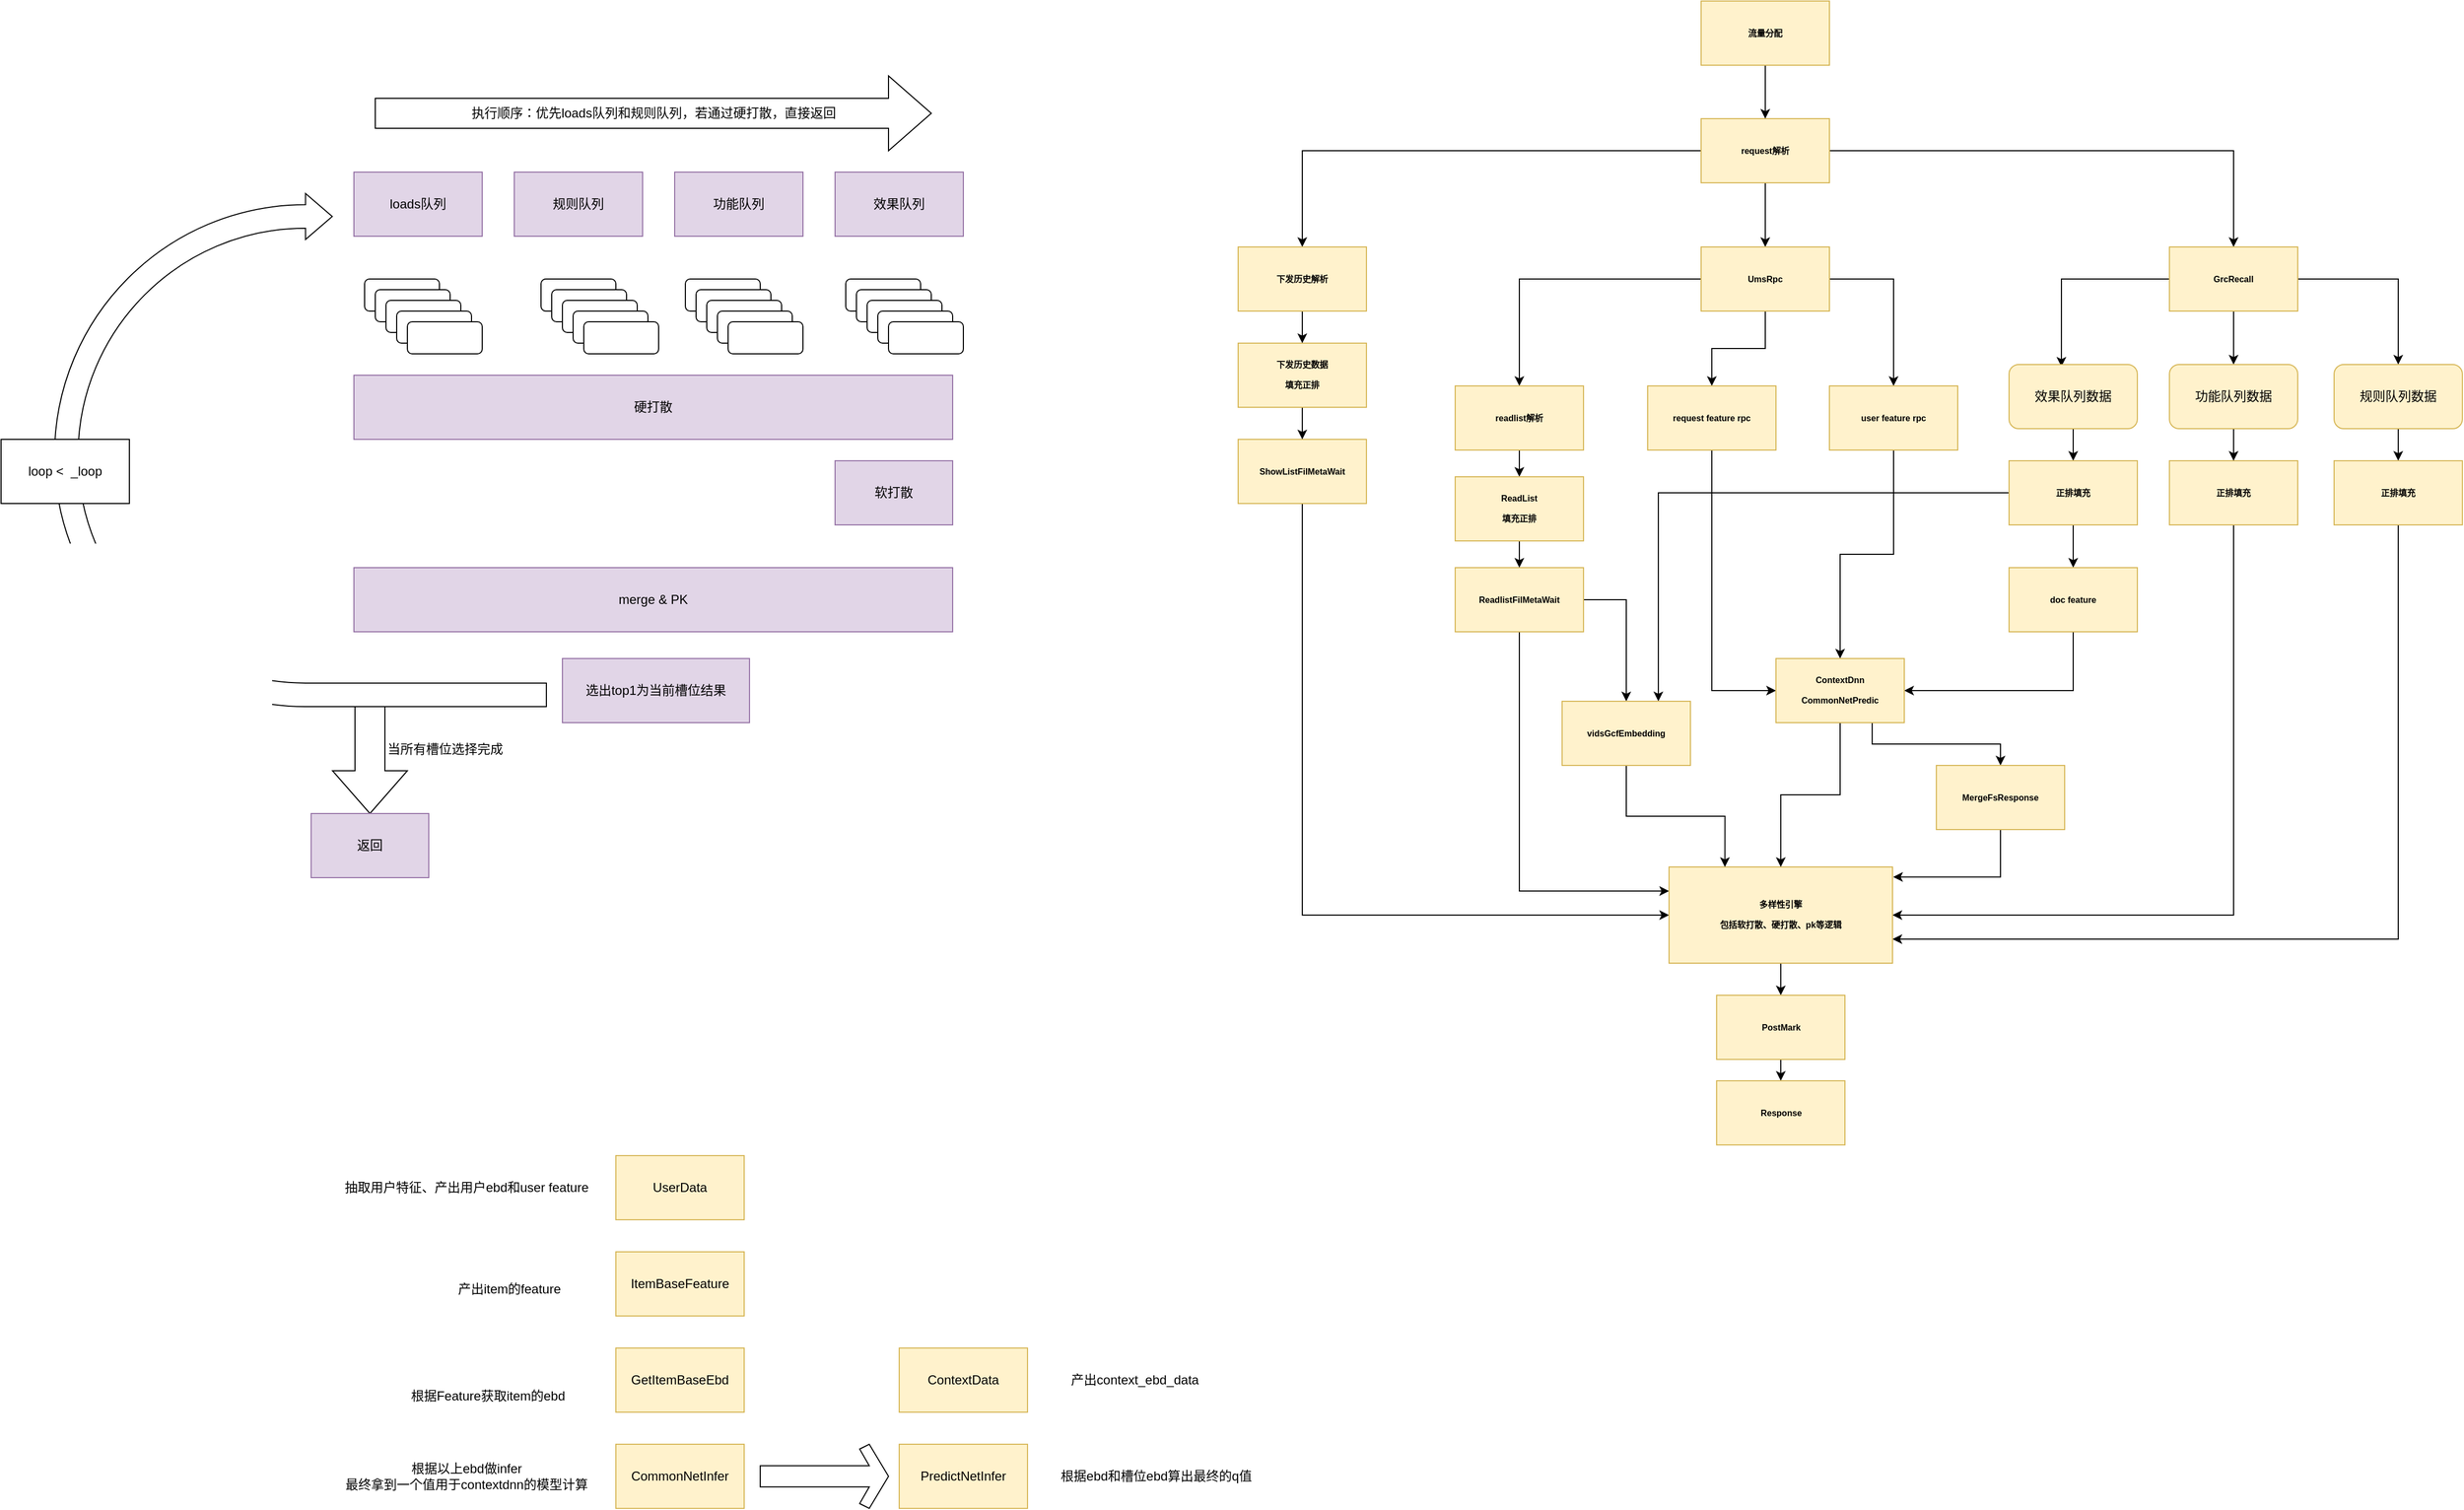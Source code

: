<mxfile version="21.3.3" type="github">
  <diagram name="第 1 页" id="3nudzDqvDU5Y6kP5WSou">
    <mxGraphModel dx="2611" dy="2090" grid="1" gridSize="10" guides="1" tooltips="1" connect="1" arrows="1" fold="1" page="1" pageScale="1" pageWidth="827" pageHeight="1169" math="0" shadow="0">
      <root>
        <mxCell id="0" />
        <mxCell id="1" parent="0" />
        <mxCell id="iS4poByR3l4oACe20Y_C-1" value="规则队列" style="rounded=0;whiteSpace=wrap;html=1;fillColor=#e1d5e7;strokeColor=#9673a6;" vertex="1" parent="1">
          <mxGeometry x="30" y="60" width="120" height="60" as="geometry" />
        </mxCell>
        <mxCell id="iS4poByR3l4oACe20Y_C-2" value="功能队列" style="rounded=0;whiteSpace=wrap;html=1;fillColor=#e1d5e7;strokeColor=#9673a6;" vertex="1" parent="1">
          <mxGeometry x="180" y="60" width="120" height="60" as="geometry" />
        </mxCell>
        <mxCell id="iS4poByR3l4oACe20Y_C-3" value="效果队列" style="rounded=0;whiteSpace=wrap;html=1;fillColor=#e1d5e7;strokeColor=#9673a6;" vertex="1" parent="1">
          <mxGeometry x="330" y="60" width="120" height="60" as="geometry" />
        </mxCell>
        <mxCell id="iS4poByR3l4oACe20Y_C-4" value="" style="rounded=1;whiteSpace=wrap;html=1;" vertex="1" parent="1">
          <mxGeometry x="55" y="160" width="70" height="30" as="geometry" />
        </mxCell>
        <mxCell id="iS4poByR3l4oACe20Y_C-5" value="" style="rounded=1;whiteSpace=wrap;html=1;" vertex="1" parent="1">
          <mxGeometry x="65" y="170" width="70" height="30" as="geometry" />
        </mxCell>
        <mxCell id="iS4poByR3l4oACe20Y_C-6" value="" style="rounded=1;whiteSpace=wrap;html=1;" vertex="1" parent="1">
          <mxGeometry x="75" y="180" width="70" height="30" as="geometry" />
        </mxCell>
        <mxCell id="iS4poByR3l4oACe20Y_C-7" value="" style="rounded=1;whiteSpace=wrap;html=1;" vertex="1" parent="1">
          <mxGeometry x="85" y="190" width="70" height="30" as="geometry" />
        </mxCell>
        <mxCell id="iS4poByR3l4oACe20Y_C-8" value="" style="rounded=1;whiteSpace=wrap;html=1;" vertex="1" parent="1">
          <mxGeometry x="95" y="200" width="70" height="30" as="geometry" />
        </mxCell>
        <mxCell id="iS4poByR3l4oACe20Y_C-14" value="" style="rounded=1;whiteSpace=wrap;html=1;" vertex="1" parent="1">
          <mxGeometry x="190" y="160" width="70" height="30" as="geometry" />
        </mxCell>
        <mxCell id="iS4poByR3l4oACe20Y_C-15" value="" style="rounded=1;whiteSpace=wrap;html=1;" vertex="1" parent="1">
          <mxGeometry x="200" y="170" width="70" height="30" as="geometry" />
        </mxCell>
        <mxCell id="iS4poByR3l4oACe20Y_C-16" value="" style="rounded=1;whiteSpace=wrap;html=1;" vertex="1" parent="1">
          <mxGeometry x="210" y="180" width="70" height="30" as="geometry" />
        </mxCell>
        <mxCell id="iS4poByR3l4oACe20Y_C-17" value="" style="rounded=1;whiteSpace=wrap;html=1;" vertex="1" parent="1">
          <mxGeometry x="220" y="190" width="70" height="30" as="geometry" />
        </mxCell>
        <mxCell id="iS4poByR3l4oACe20Y_C-18" value="" style="rounded=1;whiteSpace=wrap;html=1;" vertex="1" parent="1">
          <mxGeometry x="230" y="200" width="70" height="30" as="geometry" />
        </mxCell>
        <mxCell id="iS4poByR3l4oACe20Y_C-19" value="" style="rounded=1;whiteSpace=wrap;html=1;" vertex="1" parent="1">
          <mxGeometry x="340" y="160" width="70" height="30" as="geometry" />
        </mxCell>
        <mxCell id="iS4poByR3l4oACe20Y_C-20" value="" style="rounded=1;whiteSpace=wrap;html=1;" vertex="1" parent="1">
          <mxGeometry x="350" y="170" width="70" height="30" as="geometry" />
        </mxCell>
        <mxCell id="iS4poByR3l4oACe20Y_C-21" value="" style="rounded=1;whiteSpace=wrap;html=1;" vertex="1" parent="1">
          <mxGeometry x="360" y="180" width="70" height="30" as="geometry" />
        </mxCell>
        <mxCell id="iS4poByR3l4oACe20Y_C-22" value="" style="rounded=1;whiteSpace=wrap;html=1;" vertex="1" parent="1">
          <mxGeometry x="370" y="190" width="70" height="30" as="geometry" />
        </mxCell>
        <mxCell id="iS4poByR3l4oACe20Y_C-23" value="" style="rounded=1;whiteSpace=wrap;html=1;" vertex="1" parent="1">
          <mxGeometry x="380" y="200" width="70" height="30" as="geometry" />
        </mxCell>
        <mxCell id="iS4poByR3l4oACe20Y_C-24" value="硬打散" style="rounded=0;whiteSpace=wrap;html=1;fillColor=#e1d5e7;strokeColor=#9673a6;" vertex="1" parent="1">
          <mxGeometry x="-120" y="250" width="560" height="60" as="geometry" />
        </mxCell>
        <mxCell id="iS4poByR3l4oACe20Y_C-25" value="软打散" style="rounded=0;whiteSpace=wrap;html=1;fillColor=#e1d5e7;strokeColor=#9673a6;" vertex="1" parent="1">
          <mxGeometry x="330" y="330" width="110" height="60" as="geometry" />
        </mxCell>
        <mxCell id="iS4poByR3l4oACe20Y_C-27" value="merge &amp;amp; PK" style="rounded=0;whiteSpace=wrap;html=1;fillColor=#e1d5e7;strokeColor=#9673a6;" vertex="1" parent="1">
          <mxGeometry x="-120" y="430" width="560" height="60" as="geometry" />
        </mxCell>
        <mxCell id="iS4poByR3l4oACe20Y_C-32" value="loads队列" style="rounded=0;whiteSpace=wrap;html=1;fillColor=#e1d5e7;strokeColor=#9673a6;" vertex="1" parent="1">
          <mxGeometry x="-120" y="60" width="120" height="60" as="geometry" />
        </mxCell>
        <mxCell id="iS4poByR3l4oACe20Y_C-33" value="" style="rounded=1;whiteSpace=wrap;html=1;" vertex="1" parent="1">
          <mxGeometry x="-110" y="160" width="70" height="30" as="geometry" />
        </mxCell>
        <mxCell id="iS4poByR3l4oACe20Y_C-34" value="" style="rounded=1;whiteSpace=wrap;html=1;" vertex="1" parent="1">
          <mxGeometry x="-100" y="170" width="70" height="30" as="geometry" />
        </mxCell>
        <mxCell id="iS4poByR3l4oACe20Y_C-35" value="" style="rounded=1;whiteSpace=wrap;html=1;" vertex="1" parent="1">
          <mxGeometry x="-90" y="180" width="70" height="30" as="geometry" />
        </mxCell>
        <mxCell id="iS4poByR3l4oACe20Y_C-36" value="" style="rounded=1;whiteSpace=wrap;html=1;" vertex="1" parent="1">
          <mxGeometry x="-80" y="190" width="70" height="30" as="geometry" />
        </mxCell>
        <mxCell id="iS4poByR3l4oACe20Y_C-37" value="" style="rounded=1;whiteSpace=wrap;html=1;" vertex="1" parent="1">
          <mxGeometry x="-70" y="200" width="70" height="30" as="geometry" />
        </mxCell>
        <mxCell id="iS4poByR3l4oACe20Y_C-40" value="" style="html=1;shadow=0;dashed=0;align=center;verticalAlign=middle;shape=mxgraph.arrows2.uTurnArrow;dy=11;arrowHead=43;dx2=25;" vertex="1" parent="1">
          <mxGeometry x="-400" y="80" width="460" height="480" as="geometry" />
        </mxCell>
        <mxCell id="iS4poByR3l4oACe20Y_C-41" value="选出top1为当前槽位结果" style="rounded=0;whiteSpace=wrap;html=1;fillColor=#e1d5e7;strokeColor=#9673a6;" vertex="1" parent="1">
          <mxGeometry x="75" y="515" width="175" height="60" as="geometry" />
        </mxCell>
        <mxCell id="iS4poByR3l4oACe20Y_C-43" value="loop &amp;lt;&amp;nbsp; _loop" style="whiteSpace=wrap;html=1;" vertex="1" parent="1">
          <mxGeometry x="-450" y="310" width="120" height="60" as="geometry" />
        </mxCell>
        <mxCell id="iS4poByR3l4oACe20Y_C-44" value="" style="html=1;shadow=0;dashed=0;align=center;verticalAlign=middle;shape=mxgraph.arrows2.arrow;dy=0.6;dx=40;direction=south;notch=0;" vertex="1" parent="1">
          <mxGeometry x="-140" y="560" width="70" height="100" as="geometry" />
        </mxCell>
        <mxCell id="iS4poByR3l4oACe20Y_C-45" value="当所有槽位选择完成" style="text;html=1;align=center;verticalAlign=middle;resizable=0;points=[];autosize=1;strokeColor=none;fillColor=none;" vertex="1" parent="1">
          <mxGeometry x="-100" y="585" width="130" height="30" as="geometry" />
        </mxCell>
        <mxCell id="iS4poByR3l4oACe20Y_C-47" value="返回" style="rounded=0;whiteSpace=wrap;html=1;fillColor=#e1d5e7;strokeColor=#9673a6;" vertex="1" parent="1">
          <mxGeometry x="-160" y="660" width="110" height="60" as="geometry" />
        </mxCell>
        <mxCell id="iS4poByR3l4oACe20Y_C-48" value="执行顺序：优先loads队列和规则队列，若通过硬打散，直接返回" style="html=1;shadow=0;dashed=0;align=center;verticalAlign=middle;shape=mxgraph.arrows2.arrow;dy=0.6;dx=40;notch=0;" vertex="1" parent="1">
          <mxGeometry x="-100" y="-30" width="520" height="70" as="geometry" />
        </mxCell>
        <mxCell id="iS4poByR3l4oACe20Y_C-60" style="edgeStyle=orthogonalEdgeStyle;rounded=0;orthogonalLoop=1;jettySize=auto;html=1;exitX=0.5;exitY=1;exitDx=0;exitDy=0;entryX=0.5;entryY=0;entryDx=0;entryDy=0;" edge="1" parent="1" source="iS4poByR3l4oACe20Y_C-50" target="iS4poByR3l4oACe20Y_C-52">
          <mxGeometry relative="1" as="geometry" />
        </mxCell>
        <mxCell id="iS4poByR3l4oACe20Y_C-63" style="edgeStyle=orthogonalEdgeStyle;rounded=0;orthogonalLoop=1;jettySize=auto;html=1;exitX=1;exitY=0.5;exitDx=0;exitDy=0;" edge="1" parent="1" source="iS4poByR3l4oACe20Y_C-50" target="iS4poByR3l4oACe20Y_C-57">
          <mxGeometry relative="1" as="geometry" />
        </mxCell>
        <mxCell id="iS4poByR3l4oACe20Y_C-64" style="edgeStyle=orthogonalEdgeStyle;rounded=0;orthogonalLoop=1;jettySize=auto;html=1;exitX=0;exitY=0.5;exitDx=0;exitDy=0;entryX=0.5;entryY=0;entryDx=0;entryDy=0;" edge="1" parent="1" source="iS4poByR3l4oACe20Y_C-50" target="iS4poByR3l4oACe20Y_C-58">
          <mxGeometry relative="1" as="geometry" />
        </mxCell>
        <mxCell id="iS4poByR3l4oACe20Y_C-50" value="&lt;h6 style=&quot;text-align:left;padding-left:0px&quot; data-slate-node=&quot;element&quot; data-indent=&quot;0&quot; data-uuid=&quot;2b19c790-ff5b-11ed-a7ac-2781f6901052&quot; data-morpho-type=&quot;heading&quot; class=&quot;mp-heading&quot;&gt;request解析&lt;/h6&gt;" style="rounded=0;whiteSpace=wrap;html=1;fillColor=#fff2cc;strokeColor=#d6b656;" vertex="1" parent="1">
          <mxGeometry x="1140" y="10" width="120" height="60" as="geometry" />
        </mxCell>
        <mxCell id="iS4poByR3l4oACe20Y_C-59" style="edgeStyle=orthogonalEdgeStyle;rounded=0;orthogonalLoop=1;jettySize=auto;html=1;exitX=0.5;exitY=1;exitDx=0;exitDy=0;entryX=0.5;entryY=0;entryDx=0;entryDy=0;" edge="1" parent="1" source="iS4poByR3l4oACe20Y_C-51" target="iS4poByR3l4oACe20Y_C-50">
          <mxGeometry relative="1" as="geometry" />
        </mxCell>
        <mxCell id="iS4poByR3l4oACe20Y_C-51" value="&lt;h6 style=&quot;text-align:left;padding-left:0px&quot; data-slate-node=&quot;element&quot; data-indent=&quot;0&quot; data-uuid=&quot;2386b150-ff5b-11ed-a7ac-2781f6901052&quot; data-morpho-type=&quot;heading&quot; class=&quot;mp-heading&quot;&gt;流量分配&lt;/h6&gt;" style="rounded=0;whiteSpace=wrap;html=1;fillColor=#fff2cc;strokeColor=#d6b656;" vertex="1" parent="1">
          <mxGeometry x="1140" y="-100" width="120" height="60" as="geometry" />
        </mxCell>
        <mxCell id="iS4poByR3l4oACe20Y_C-83" style="edgeStyle=orthogonalEdgeStyle;rounded=0;orthogonalLoop=1;jettySize=auto;html=1;exitX=0;exitY=0.5;exitDx=0;exitDy=0;entryX=0.5;entryY=0;entryDx=0;entryDy=0;" edge="1" parent="1" source="iS4poByR3l4oACe20Y_C-52" target="iS4poByR3l4oACe20Y_C-56">
          <mxGeometry relative="1" as="geometry" />
        </mxCell>
        <mxCell id="iS4poByR3l4oACe20Y_C-93" style="edgeStyle=orthogonalEdgeStyle;rounded=0;orthogonalLoop=1;jettySize=auto;html=1;exitX=0.5;exitY=1;exitDx=0;exitDy=0;entryX=0.5;entryY=0;entryDx=0;entryDy=0;" edge="1" parent="1" source="iS4poByR3l4oACe20Y_C-52" target="iS4poByR3l4oACe20Y_C-86">
          <mxGeometry relative="1" as="geometry" />
        </mxCell>
        <mxCell id="iS4poByR3l4oACe20Y_C-94" style="edgeStyle=orthogonalEdgeStyle;rounded=0;orthogonalLoop=1;jettySize=auto;html=1;exitX=1;exitY=0.5;exitDx=0;exitDy=0;entryX=0.5;entryY=0;entryDx=0;entryDy=0;" edge="1" parent="1" source="iS4poByR3l4oACe20Y_C-52" target="iS4poByR3l4oACe20Y_C-87">
          <mxGeometry relative="1" as="geometry" />
        </mxCell>
        <mxCell id="iS4poByR3l4oACe20Y_C-52" value="&lt;h6 style=&quot;text-align:left;padding-left:0px&quot; data-slate-node=&quot;element&quot; data-indent=&quot;0&quot; data-uuid=&quot;2b19c790-ff5b-11ed-a7ac-2781f6901052&quot; data-morpho-type=&quot;heading&quot; class=&quot;mp-heading&quot;&gt;&lt;/h6&gt;&lt;h6 style=&quot;text-align:left;padding-left:0px&quot; data-slate-node=&quot;element&quot; data-indent=&quot;0&quot; data-uuid=&quot;e361d5e0-ff5b-11ed-a7ac-2781f6901052&quot; data-morpho-type=&quot;heading&quot; class=&quot;mp-heading&quot;&gt;UmsRpc&lt;br&gt;&lt;/h6&gt;" style="rounded=0;whiteSpace=wrap;html=1;fillColor=#fff2cc;strokeColor=#d6b656;" vertex="1" parent="1">
          <mxGeometry x="1140" y="130" width="120" height="60" as="geometry" />
        </mxCell>
        <mxCell id="iS4poByR3l4oACe20Y_C-104" style="edgeStyle=orthogonalEdgeStyle;rounded=0;orthogonalLoop=1;jettySize=auto;html=1;exitX=0.5;exitY=1;exitDx=0;exitDy=0;entryX=0;entryY=0.25;entryDx=0;entryDy=0;" edge="1" parent="1" source="iS4poByR3l4oACe20Y_C-53" target="iS4poByR3l4oACe20Y_C-82">
          <mxGeometry relative="1" as="geometry" />
        </mxCell>
        <mxCell id="iS4poByR3l4oACe20Y_C-115" style="edgeStyle=orthogonalEdgeStyle;rounded=0;orthogonalLoop=1;jettySize=auto;html=1;exitX=1;exitY=0.5;exitDx=0;exitDy=0;entryX=0.5;entryY=0;entryDx=0;entryDy=0;" edge="1" parent="1" source="iS4poByR3l4oACe20Y_C-53" target="iS4poByR3l4oACe20Y_C-114">
          <mxGeometry relative="1" as="geometry" />
        </mxCell>
        <mxCell id="iS4poByR3l4oACe20Y_C-53" value="&lt;h6 style=&quot;text-align:left;padding-left:0px&quot; data-slate-node=&quot;element&quot; data-indent=&quot;0&quot; data-uuid=&quot;116d35a0-ff80-11ed-a7ac-2781f6901052&quot; data-morpho-type=&quot;heading&quot; class=&quot;mp-heading&quot;&gt;ReadlistFilMetaWait&lt;/h6&gt;" style="rounded=0;whiteSpace=wrap;html=1;fillColor=#fff2cc;strokeColor=#d6b656;" vertex="1" parent="1">
          <mxGeometry x="910" y="430" width="120" height="60" as="geometry" />
        </mxCell>
        <mxCell id="iS4poByR3l4oACe20Y_C-103" style="edgeStyle=orthogonalEdgeStyle;rounded=0;orthogonalLoop=1;jettySize=auto;html=1;exitX=0.5;exitY=1;exitDx=0;exitDy=0;entryX=0;entryY=0.5;entryDx=0;entryDy=0;" edge="1" parent="1" source="iS4poByR3l4oACe20Y_C-54" target="iS4poByR3l4oACe20Y_C-82">
          <mxGeometry relative="1" as="geometry" />
        </mxCell>
        <mxCell id="iS4poByR3l4oACe20Y_C-54" value="&lt;h6 style=&quot;text-align:left;padding-left:0px&quot; data-slate-node=&quot;element&quot; data-indent=&quot;0&quot; data-uuid=&quot;afd43120-ff7c-11ed-a7ac-2781f6901052&quot; data-morpho-type=&quot;heading&quot; class=&quot;mp-heading&quot;&gt;ShowListFilMetaWait&lt;/h6&gt;" style="rounded=0;whiteSpace=wrap;html=1;fillColor=#fff2cc;strokeColor=#d6b656;" vertex="1" parent="1">
          <mxGeometry x="707" y="310" width="120" height="60" as="geometry" />
        </mxCell>
        <mxCell id="iS4poByR3l4oACe20Y_C-79" style="edgeStyle=orthogonalEdgeStyle;rounded=0;orthogonalLoop=1;jettySize=auto;html=1;exitX=0.5;exitY=1;exitDx=0;exitDy=0;entryX=0.5;entryY=0;entryDx=0;entryDy=0;" edge="1" parent="1" source="iS4poByR3l4oACe20Y_C-55" target="iS4poByR3l4oACe20Y_C-54">
          <mxGeometry relative="1" as="geometry" />
        </mxCell>
        <mxCell id="iS4poByR3l4oACe20Y_C-55" value="&lt;h6 style=&quot;padding-left: 0px; line-height: 0%;&quot; data-slate-node=&quot;element&quot; data-indent=&quot;0&quot; data-uuid=&quot;075dc790-fd79-11ed-a62a-c52ae75025c6&quot; data-morpho-type=&quot;heading&quot; class=&quot;mp-heading&quot;&gt;下发历史数据&lt;/h6&gt;&lt;h6 style=&quot;padding-left: 0px; line-height: 0%;&quot; data-slate-node=&quot;element&quot; data-indent=&quot;0&quot; data-uuid=&quot;075dc790-fd79-11ed-a62a-c52ae75025c6&quot; data-morpho-type=&quot;heading&quot; class=&quot;mp-heading&quot;&gt;填充正排&lt;/h6&gt;&lt;span class=&quot;mp-morpho-clipboard-doc-data&quot; data-morpho-doc-data=&quot;{&amp;quot;token&amp;quot;:&amp;quot;eyJhbGciOiJkaXIiLCJlbmMiOiJBMjU2R0NNIiwiYXBwSWQiOjEsInVpZCI6Im1Sc1lJc1RFRV8iLCJkb2NJZCI6ImtaaXI2NjV3U2tnYXNYIn0..Us6IozfQULRL9yUE.xd9hyb-gtzFJJULyUZZtzpriyQLI-9Trj80i5WCMB-qQszTviosxvgv4Lfk9RKY0oowREMGY1_demu0QvLN7wpQs7cOI7J-S_iSwg8E-Q4AUK6pT2he8zDJ26ZjVKXB8VQxgD236RNdOAwgPH84K7OrLOMBT85veP_HtT6XDq-FIGCstgrmj0R0DN0d2v0WIha0YEANGaK_dU_C636MJDQb19w.G2XBhUZalwUB6xCOD1K9wA&amp;quot;}&quot;&gt;&lt;div style=&quot;text-align: justify;&quot;&gt;&lt;/div&gt;&lt;/span&gt;" style="rounded=0;whiteSpace=wrap;html=1;fillColor=#fff2cc;strokeColor=#d6b656;" vertex="1" parent="1">
          <mxGeometry x="707" y="220" width="120" height="60" as="geometry" />
        </mxCell>
        <mxCell id="iS4poByR3l4oACe20Y_C-84" style="edgeStyle=orthogonalEdgeStyle;rounded=0;orthogonalLoop=1;jettySize=auto;html=1;exitX=0.5;exitY=1;exitDx=0;exitDy=0;entryX=0.5;entryY=0;entryDx=0;entryDy=0;" edge="1" parent="1" source="iS4poByR3l4oACe20Y_C-56" target="iS4poByR3l4oACe20Y_C-65">
          <mxGeometry relative="1" as="geometry" />
        </mxCell>
        <mxCell id="iS4poByR3l4oACe20Y_C-56" value="&lt;h6 style=&quot;text-align:left;padding-left:0px&quot; data-slate-node=&quot;element&quot; data-indent=&quot;0&quot; data-uuid=&quot;03f8ac60-ff62-11ed-a7ac-2781f6901052&quot; data-morpho-type=&quot;heading&quot; class=&quot;mp-heading&quot;&gt;readlist解析&lt;/h6&gt;&lt;span class=&quot;mp-morpho-clipboard-doc-data&quot; data-morpho-doc-data=&quot;{&amp;quot;token&amp;quot;:&amp;quot;eyJhbGciOiJkaXIiLCJlbmMiOiJBMjU2R0NNIiwiYXBwSWQiOjEsInVpZCI6Im1Sc1lJc1RFRV8iLCJkb2NJZCI6ImtaaXI2NjV3U2tnYXNYIn0..Us6IozfQULRL9yUE.xd9hyb-gtzFJJULyUZZtzpriyQLI-9Trj80i5WCMB-qQszTviosxvgv4Lfk9RKY0oowREMGY1_demu0QvLN7wpQs7cOI7J-S_iSwg8E-Q4AUK6pT2he8zDJ26ZjVKXB8VQxgD236RNdOAwgPH84K7OrLOMBT85veP_HtT6XDq-FIGCstgrmj0R0DN0d2v0WIha0YEANGaK_dU_C636MJDQb19w.G2XBhUZalwUB6xCOD1K9wA&amp;quot;}&quot;&gt;&lt;/span&gt;" style="rounded=0;whiteSpace=wrap;html=1;fillColor=#fff2cc;strokeColor=#d6b656;" vertex="1" parent="1">
          <mxGeometry x="910" y="260" width="120" height="60" as="geometry" />
        </mxCell>
        <mxCell id="iS4poByR3l4oACe20Y_C-95" style="edgeStyle=orthogonalEdgeStyle;rounded=0;orthogonalLoop=1;jettySize=auto;html=1;exitX=0.5;exitY=1;exitDx=0;exitDy=0;entryX=0.5;entryY=0;entryDx=0;entryDy=0;" edge="1" parent="1" source="iS4poByR3l4oACe20Y_C-57" target="iS4poByR3l4oACe20Y_C-70">
          <mxGeometry relative="1" as="geometry" />
        </mxCell>
        <mxCell id="iS4poByR3l4oACe20Y_C-96" style="edgeStyle=orthogonalEdgeStyle;rounded=0;orthogonalLoop=1;jettySize=auto;html=1;exitX=0;exitY=0.5;exitDx=0;exitDy=0;entryX=0.408;entryY=0.033;entryDx=0;entryDy=0;entryPerimeter=0;" edge="1" parent="1" source="iS4poByR3l4oACe20Y_C-57" target="iS4poByR3l4oACe20Y_C-74">
          <mxGeometry relative="1" as="geometry" />
        </mxCell>
        <mxCell id="iS4poByR3l4oACe20Y_C-97" style="edgeStyle=orthogonalEdgeStyle;rounded=0;orthogonalLoop=1;jettySize=auto;html=1;exitX=1;exitY=0.5;exitDx=0;exitDy=0;entryX=0.5;entryY=0;entryDx=0;entryDy=0;" edge="1" parent="1" source="iS4poByR3l4oACe20Y_C-57" target="iS4poByR3l4oACe20Y_C-73">
          <mxGeometry relative="1" as="geometry" />
        </mxCell>
        <mxCell id="iS4poByR3l4oACe20Y_C-57" value="&lt;h6 style=&quot;text-align:left;padding-left:0px&quot; data-slate-node=&quot;element&quot; data-indent=&quot;0&quot; data-uuid=&quot;075e8ae0-fd79-11ed-a62a-c52ae75025c6&quot; data-morpho-type=&quot;heading&quot; class=&quot;mp-heading&quot;&gt;GrcRecall&lt;/h6&gt;&lt;span class=&quot;mp-morpho-clipboard-doc-data&quot; data-morpho-doc-data=&quot;{&amp;quot;token&amp;quot;:&amp;quot;eyJhbGciOiJkaXIiLCJlbmMiOiJBMjU2R0NNIiwiYXBwSWQiOjEsInVpZCI6Im1Sc1lJc1RFRV8iLCJkb2NJZCI6ImtaaXI2NjV3U2tnYXNYIn0..Us6IozfQULRL9yUE.xd9hyb-gtzFJJULyUZZtzpriyQLI-9Trj80i5WCMB-qQszTviosxvgv4Lfk9RKY0oowREMGY1_demu0QvLN7wpQs7cOI7J-S_iSwg8E-Q4AUK6pT2he8zDJ26ZjVKXB8VQxgD236RNdOAwgPH84K7OrLOMBT85veP_HtT6XDq-FIGCstgrmj0R0DN0d2v0WIha0YEANGaK_dU_C636MJDQb19w.G2XBhUZalwUB6xCOD1K9wA&amp;quot;}&quot;&gt;&lt;/span&gt;" style="rounded=0;whiteSpace=wrap;html=1;fillColor=#fff2cc;strokeColor=#d6b656;" vertex="1" parent="1">
          <mxGeometry x="1578" y="130" width="120" height="60" as="geometry" />
        </mxCell>
        <mxCell id="iS4poByR3l4oACe20Y_C-78" style="edgeStyle=orthogonalEdgeStyle;rounded=0;orthogonalLoop=1;jettySize=auto;html=1;exitX=0.5;exitY=1;exitDx=0;exitDy=0;entryX=0.5;entryY=0;entryDx=0;entryDy=0;" edge="1" parent="1" source="iS4poByR3l4oACe20Y_C-58" target="iS4poByR3l4oACe20Y_C-55">
          <mxGeometry relative="1" as="geometry" />
        </mxCell>
        <mxCell id="iS4poByR3l4oACe20Y_C-58" value="&lt;h6 style=&quot;text-align:left;padding-left:0px&quot; data-slate-node=&quot;element&quot; data-indent=&quot;0&quot; data-uuid=&quot;df9ca5a0-ff5d-11ed-a7ac-2781f6901052&quot; data-morpho-type=&quot;heading&quot; class=&quot;mp-heading&quot;&gt;下发历史解析&lt;/h6&gt;&lt;span class=&quot;mp-morpho-clipboard-doc-data&quot; data-morpho-doc-data=&quot;{&amp;quot;token&amp;quot;:&amp;quot;eyJhbGciOiJkaXIiLCJlbmMiOiJBMjU2R0NNIiwiYXBwSWQiOjEsInVpZCI6Im1Sc1lJc1RFRV8iLCJkb2NJZCI6ImtaaXI2NjV3U2tnYXNYIn0..Us6IozfQULRL9yUE.xd9hyb-gtzFJJULyUZZtzpriyQLI-9Trj80i5WCMB-qQszTviosxvgv4Lfk9RKY0oowREMGY1_demu0QvLN7wpQs7cOI7J-S_iSwg8E-Q4AUK6pT2he8zDJ26ZjVKXB8VQxgD236RNdOAwgPH84K7OrLOMBT85veP_HtT6XDq-FIGCstgrmj0R0DN0d2v0WIha0YEANGaK_dU_C636MJDQb19w.G2XBhUZalwUB6xCOD1K9wA&amp;quot;}&quot;&gt;&lt;/span&gt;" style="rounded=0;whiteSpace=wrap;html=1;fillColor=#fff2cc;strokeColor=#d6b656;" vertex="1" parent="1">
          <mxGeometry x="707" y="130" width="120" height="60" as="geometry" />
        </mxCell>
        <mxCell id="iS4poByR3l4oACe20Y_C-85" style="edgeStyle=orthogonalEdgeStyle;rounded=0;orthogonalLoop=1;jettySize=auto;html=1;exitX=0.5;exitY=1;exitDx=0;exitDy=0;entryX=0.5;entryY=0;entryDx=0;entryDy=0;" edge="1" parent="1" source="iS4poByR3l4oACe20Y_C-65" target="iS4poByR3l4oACe20Y_C-53">
          <mxGeometry relative="1" as="geometry" />
        </mxCell>
        <mxCell id="iS4poByR3l4oACe20Y_C-65" value="&lt;h6 style=&quot;border-color: var(--border-color); padding-left: 0px; line-height: 0px;&quot; data-slate-node=&quot;element&quot; data-indent=&quot;0&quot; data-uuid=&quot;075dc790-fd79-11ed-a62a-c52ae75025c6&quot; data-morpho-type=&quot;heading&quot; class=&quot;mp-heading&quot;&gt;ReadList&lt;/h6&gt;&lt;h6 style=&quot;border-color: var(--border-color); padding-left: 0px; line-height: 0px;&quot; data-slate-node=&quot;element&quot; data-indent=&quot;0&quot; data-uuid=&quot;075dc790-fd79-11ed-a62a-c52ae75025c6&quot; data-morpho-type=&quot;heading&quot; class=&quot;mp-heading&quot;&gt;填充正排&lt;/h6&gt;" style="rounded=0;whiteSpace=wrap;html=1;fillColor=#fff2cc;strokeColor=#d6b656;" vertex="1" parent="1">
          <mxGeometry x="910" y="345" width="120" height="60" as="geometry" />
        </mxCell>
        <mxCell id="iS4poByR3l4oACe20Y_C-108" style="edgeStyle=orthogonalEdgeStyle;rounded=0;orthogonalLoop=1;jettySize=auto;html=1;exitX=0.5;exitY=1;exitDx=0;exitDy=0;entryX=1;entryY=0.5;entryDx=0;entryDy=0;" edge="1" parent="1" source="iS4poByR3l4oACe20Y_C-67" target="iS4poByR3l4oACe20Y_C-82">
          <mxGeometry relative="1" as="geometry" />
        </mxCell>
        <mxCell id="iS4poByR3l4oACe20Y_C-67" value="&lt;h6 style=&quot;border-color: var(--border-color); padding-left: 0px; line-height: 0px;&quot; data-slate-node=&quot;element&quot; data-indent=&quot;0&quot; data-uuid=&quot;075dc790-fd79-11ed-a62a-c52ae75025c6&quot; data-morpho-type=&quot;heading&quot; class=&quot;mp-heading&quot;&gt;正排填充&lt;/h6&gt;&lt;span class=&quot;mp-morpho-clipboard-doc-data&quot; data-morpho-doc-data=&quot;{&amp;quot;token&amp;quot;:&amp;quot;eyJhbGciOiJkaXIiLCJlbmMiOiJBMjU2R0NNIiwiYXBwSWQiOjEsInVpZCI6Im1Sc1lJc1RFRV8iLCJkb2NJZCI6ImtaaXI2NjV3U2tnYXNYIn0..Us6IozfQULRL9yUE.xd9hyb-gtzFJJULyUZZtzpriyQLI-9Trj80i5WCMB-qQszTviosxvgv4Lfk9RKY0oowREMGY1_demu0QvLN7wpQs7cOI7J-S_iSwg8E-Q4AUK6pT2he8zDJ26ZjVKXB8VQxgD236RNdOAwgPH84K7OrLOMBT85veP_HtT6XDq-FIGCstgrmj0R0DN0d2v0WIha0YEANGaK_dU_C636MJDQb19w.G2XBhUZalwUB6xCOD1K9wA&amp;quot;}&quot;&gt;&lt;/span&gt;" style="rounded=0;whiteSpace=wrap;html=1;fillColor=#fff2cc;strokeColor=#d6b656;" vertex="1" parent="1">
          <mxGeometry x="1578" y="330" width="120" height="60" as="geometry" />
        </mxCell>
        <mxCell id="iS4poByR3l4oACe20Y_C-99" style="edgeStyle=orthogonalEdgeStyle;rounded=0;orthogonalLoop=1;jettySize=auto;html=1;exitX=0.5;exitY=1;exitDx=0;exitDy=0;entryX=0.5;entryY=0;entryDx=0;entryDy=0;" edge="1" parent="1" source="iS4poByR3l4oACe20Y_C-70" target="iS4poByR3l4oACe20Y_C-67">
          <mxGeometry relative="1" as="geometry" />
        </mxCell>
        <mxCell id="iS4poByR3l4oACe20Y_C-70" value="功能队列数据" style="rounded=1;whiteSpace=wrap;html=1;fillColor=#fff2cc;strokeColor=#d6b656;" vertex="1" parent="1">
          <mxGeometry x="1578" y="240" width="120" height="60" as="geometry" />
        </mxCell>
        <mxCell id="iS4poByR3l4oACe20Y_C-100" style="edgeStyle=orthogonalEdgeStyle;rounded=0;orthogonalLoop=1;jettySize=auto;html=1;exitX=0.5;exitY=1;exitDx=0;exitDy=0;entryX=0.5;entryY=0;entryDx=0;entryDy=0;" edge="1" parent="1" source="iS4poByR3l4oACe20Y_C-73" target="iS4poByR3l4oACe20Y_C-77">
          <mxGeometry relative="1" as="geometry" />
        </mxCell>
        <mxCell id="iS4poByR3l4oACe20Y_C-73" value="规则队列数据" style="rounded=1;whiteSpace=wrap;html=1;fillColor=#fff2cc;strokeColor=#d6b656;" vertex="1" parent="1">
          <mxGeometry x="1732" y="240" width="120" height="60" as="geometry" />
        </mxCell>
        <mxCell id="iS4poByR3l4oACe20Y_C-98" style="edgeStyle=orthogonalEdgeStyle;rounded=0;orthogonalLoop=1;jettySize=auto;html=1;exitX=0.5;exitY=1;exitDx=0;exitDy=0;entryX=0.5;entryY=0;entryDx=0;entryDy=0;" edge="1" parent="1" source="iS4poByR3l4oACe20Y_C-74" target="iS4poByR3l4oACe20Y_C-76">
          <mxGeometry relative="1" as="geometry" />
        </mxCell>
        <mxCell id="iS4poByR3l4oACe20Y_C-74" value="效果队列数据" style="rounded=1;whiteSpace=wrap;html=1;fillColor=#fff2cc;strokeColor=#d6b656;" vertex="1" parent="1">
          <mxGeometry x="1428" y="240" width="120" height="60" as="geometry" />
        </mxCell>
        <mxCell id="iS4poByR3l4oACe20Y_C-81" style="edgeStyle=orthogonalEdgeStyle;rounded=0;orthogonalLoop=1;jettySize=auto;html=1;exitX=0.5;exitY=1;exitDx=0;exitDy=0;entryX=0.5;entryY=0;entryDx=0;entryDy=0;" edge="1" parent="1" source="iS4poByR3l4oACe20Y_C-76" target="iS4poByR3l4oACe20Y_C-80">
          <mxGeometry relative="1" as="geometry" />
        </mxCell>
        <mxCell id="iS4poByR3l4oACe20Y_C-116" style="edgeStyle=orthogonalEdgeStyle;rounded=0;orthogonalLoop=1;jettySize=auto;html=1;exitX=0;exitY=0.5;exitDx=0;exitDy=0;entryX=0.75;entryY=0;entryDx=0;entryDy=0;" edge="1" parent="1" source="iS4poByR3l4oACe20Y_C-76" target="iS4poByR3l4oACe20Y_C-114">
          <mxGeometry relative="1" as="geometry">
            <Array as="points">
              <mxPoint x="1100" y="360" />
            </Array>
          </mxGeometry>
        </mxCell>
        <mxCell id="iS4poByR3l4oACe20Y_C-76" value="&lt;h6 style=&quot;border-color: var(--border-color); padding-left: 0px; line-height: 0px;&quot; data-slate-node=&quot;element&quot; data-indent=&quot;0&quot; data-uuid=&quot;075dc790-fd79-11ed-a62a-c52ae75025c6&quot; data-morpho-type=&quot;heading&quot; class=&quot;mp-heading&quot;&gt;正排填充&lt;/h6&gt;&lt;span class=&quot;mp-morpho-clipboard-doc-data&quot; data-morpho-doc-data=&quot;{&amp;quot;token&amp;quot;:&amp;quot;eyJhbGciOiJkaXIiLCJlbmMiOiJBMjU2R0NNIiwiYXBwSWQiOjEsInVpZCI6Im1Sc1lJc1RFRV8iLCJkb2NJZCI6ImtaaXI2NjV3U2tnYXNYIn0..Us6IozfQULRL9yUE.xd9hyb-gtzFJJULyUZZtzpriyQLI-9Trj80i5WCMB-qQszTviosxvgv4Lfk9RKY0oowREMGY1_demu0QvLN7wpQs7cOI7J-S_iSwg8E-Q4AUK6pT2he8zDJ26ZjVKXB8VQxgD236RNdOAwgPH84K7OrLOMBT85veP_HtT6XDq-FIGCstgrmj0R0DN0d2v0WIha0YEANGaK_dU_C636MJDQb19w.G2XBhUZalwUB6xCOD1K9wA&amp;quot;}&quot;&gt;&lt;/span&gt;" style="rounded=0;whiteSpace=wrap;html=1;fillColor=#fff2cc;strokeColor=#d6b656;" vertex="1" parent="1">
          <mxGeometry x="1428" y="330" width="120" height="60" as="geometry" />
        </mxCell>
        <mxCell id="iS4poByR3l4oACe20Y_C-106" style="edgeStyle=orthogonalEdgeStyle;rounded=0;orthogonalLoop=1;jettySize=auto;html=1;exitX=0.5;exitY=1;exitDx=0;exitDy=0;entryX=1;entryY=0.75;entryDx=0;entryDy=0;" edge="1" parent="1" source="iS4poByR3l4oACe20Y_C-77" target="iS4poByR3l4oACe20Y_C-82">
          <mxGeometry relative="1" as="geometry" />
        </mxCell>
        <mxCell id="iS4poByR3l4oACe20Y_C-77" value="&lt;h6 style=&quot;border-color: var(--border-color); padding-left: 0px; line-height: 0px;&quot; data-slate-node=&quot;element&quot; data-indent=&quot;0&quot; data-uuid=&quot;075dc790-fd79-11ed-a62a-c52ae75025c6&quot; data-morpho-type=&quot;heading&quot; class=&quot;mp-heading&quot;&gt;正排填充&lt;/h6&gt;&lt;span class=&quot;mp-morpho-clipboard-doc-data&quot; data-morpho-doc-data=&quot;{&amp;quot;token&amp;quot;:&amp;quot;eyJhbGciOiJkaXIiLCJlbmMiOiJBMjU2R0NNIiwiYXBwSWQiOjEsInVpZCI6Im1Sc1lJc1RFRV8iLCJkb2NJZCI6ImtaaXI2NjV3U2tnYXNYIn0..Us6IozfQULRL9yUE.xd9hyb-gtzFJJULyUZZtzpriyQLI-9Trj80i5WCMB-qQszTviosxvgv4Lfk9RKY0oowREMGY1_demu0QvLN7wpQs7cOI7J-S_iSwg8E-Q4AUK6pT2he8zDJ26ZjVKXB8VQxgD236RNdOAwgPH84K7OrLOMBT85veP_HtT6XDq-FIGCstgrmj0R0DN0d2v0WIha0YEANGaK_dU_C636MJDQb19w.G2XBhUZalwUB6xCOD1K9wA&amp;quot;}&quot;&gt;&lt;/span&gt;" style="rounded=0;whiteSpace=wrap;html=1;fillColor=#fff2cc;strokeColor=#d6b656;" vertex="1" parent="1">
          <mxGeometry x="1732" y="330" width="120" height="60" as="geometry" />
        </mxCell>
        <mxCell id="iS4poByR3l4oACe20Y_C-92" style="edgeStyle=orthogonalEdgeStyle;rounded=0;orthogonalLoop=1;jettySize=auto;html=1;exitX=0.5;exitY=1;exitDx=0;exitDy=0;entryX=1;entryY=0.5;entryDx=0;entryDy=0;" edge="1" parent="1" source="iS4poByR3l4oACe20Y_C-80" target="iS4poByR3l4oACe20Y_C-88">
          <mxGeometry relative="1" as="geometry" />
        </mxCell>
        <mxCell id="iS4poByR3l4oACe20Y_C-80" value="&lt;h6 style=&quot;text-align:left;padding-left:0px&quot; data-slate-node=&quot;element&quot; data-indent=&quot;0&quot; data-uuid=&quot;03f8ac60-ff62-11ed-a7ac-2781f6901052&quot; data-morpho-type=&quot;heading&quot; class=&quot;mp-heading&quot;&gt;doc feature&lt;/h6&gt;&lt;span class=&quot;mp-morpho-clipboard-doc-data&quot; data-morpho-doc-data=&quot;{&amp;quot;token&amp;quot;:&amp;quot;eyJhbGciOiJkaXIiLCJlbmMiOiJBMjU2R0NNIiwiYXBwSWQiOjEsInVpZCI6Im1Sc1lJc1RFRV8iLCJkb2NJZCI6ImtaaXI2NjV3U2tnYXNYIn0..Us6IozfQULRL9yUE.xd9hyb-gtzFJJULyUZZtzpriyQLI-9Trj80i5WCMB-qQszTviosxvgv4Lfk9RKY0oowREMGY1_demu0QvLN7wpQs7cOI7J-S_iSwg8E-Q4AUK6pT2he8zDJ26ZjVKXB8VQxgD236RNdOAwgPH84K7OrLOMBT85veP_HtT6XDq-FIGCstgrmj0R0DN0d2v0WIha0YEANGaK_dU_C636MJDQb19w.G2XBhUZalwUB6xCOD1K9wA&amp;quot;}&quot;&gt;&lt;/span&gt;" style="rounded=0;whiteSpace=wrap;html=1;fillColor=#fff2cc;strokeColor=#d6b656;" vertex="1" parent="1">
          <mxGeometry x="1428" y="430" width="120" height="60" as="geometry" />
        </mxCell>
        <mxCell id="iS4poByR3l4oACe20Y_C-112" style="edgeStyle=orthogonalEdgeStyle;rounded=0;orthogonalLoop=1;jettySize=auto;html=1;exitX=0.5;exitY=1;exitDx=0;exitDy=0;entryX=0.5;entryY=0;entryDx=0;entryDy=0;" edge="1" parent="1" source="iS4poByR3l4oACe20Y_C-82" target="iS4poByR3l4oACe20Y_C-110">
          <mxGeometry relative="1" as="geometry" />
        </mxCell>
        <mxCell id="iS4poByR3l4oACe20Y_C-82" value="&lt;h6 style=&quot;padding-left: 0px; line-height: 0%;&quot; data-slate-node=&quot;element&quot; data-indent=&quot;0&quot; data-uuid=&quot;116d35a0-ff80-11ed-a7ac-2781f6901052&quot; data-morpho-type=&quot;heading&quot; class=&quot;mp-heading&quot;&gt;多样性引擎&lt;/h6&gt;&lt;h6 style=&quot;padding-left: 0px; line-height: 0%;&quot; data-slate-node=&quot;element&quot; data-indent=&quot;0&quot; data-uuid=&quot;116d35a0-ff80-11ed-a7ac-2781f6901052&quot; data-morpho-type=&quot;heading&quot; class=&quot;mp-heading&quot;&gt;包括软打散、硬打散、pk等逻辑&lt;/h6&gt;" style="rounded=0;whiteSpace=wrap;html=1;fillColor=#fff2cc;strokeColor=#d6b656;align=center;" vertex="1" parent="1">
          <mxGeometry x="1110" y="710" width="209" height="90" as="geometry" />
        </mxCell>
        <mxCell id="iS4poByR3l4oACe20Y_C-90" style="edgeStyle=orthogonalEdgeStyle;rounded=0;orthogonalLoop=1;jettySize=auto;html=1;exitX=0.5;exitY=1;exitDx=0;exitDy=0;entryX=0;entryY=0.5;entryDx=0;entryDy=0;" edge="1" parent="1" source="iS4poByR3l4oACe20Y_C-86" target="iS4poByR3l4oACe20Y_C-88">
          <mxGeometry relative="1" as="geometry" />
        </mxCell>
        <mxCell id="iS4poByR3l4oACe20Y_C-86" value="&lt;h6 style=&quot;text-align:left;padding-left:0px&quot; data-slate-node=&quot;element&quot; data-indent=&quot;0&quot; data-uuid=&quot;03f8ac60-ff62-11ed-a7ac-2781f6901052&quot; data-morpho-type=&quot;heading&quot; class=&quot;mp-heading&quot;&gt;request feature rpc&lt;/h6&gt;&lt;span class=&quot;mp-morpho-clipboard-doc-data&quot; data-morpho-doc-data=&quot;{&amp;quot;token&amp;quot;:&amp;quot;eyJhbGciOiJkaXIiLCJlbmMiOiJBMjU2R0NNIiwiYXBwSWQiOjEsInVpZCI6Im1Sc1lJc1RFRV8iLCJkb2NJZCI6ImtaaXI2NjV3U2tnYXNYIn0..Us6IozfQULRL9yUE.xd9hyb-gtzFJJULyUZZtzpriyQLI-9Trj80i5WCMB-qQszTviosxvgv4Lfk9RKY0oowREMGY1_demu0QvLN7wpQs7cOI7J-S_iSwg8E-Q4AUK6pT2he8zDJ26ZjVKXB8VQxgD236RNdOAwgPH84K7OrLOMBT85veP_HtT6XDq-FIGCstgrmj0R0DN0d2v0WIha0YEANGaK_dU_C636MJDQb19w.G2XBhUZalwUB6xCOD1K9wA&amp;quot;}&quot;&gt;&lt;/span&gt;" style="rounded=0;whiteSpace=wrap;html=1;fillColor=#fff2cc;strokeColor=#d6b656;" vertex="1" parent="1">
          <mxGeometry x="1090" y="260" width="120" height="60" as="geometry" />
        </mxCell>
        <mxCell id="iS4poByR3l4oACe20Y_C-91" style="edgeStyle=orthogonalEdgeStyle;rounded=0;orthogonalLoop=1;jettySize=auto;html=1;exitX=0.5;exitY=1;exitDx=0;exitDy=0;entryX=0.5;entryY=0;entryDx=0;entryDy=0;" edge="1" parent="1" source="iS4poByR3l4oACe20Y_C-87" target="iS4poByR3l4oACe20Y_C-88">
          <mxGeometry relative="1" as="geometry" />
        </mxCell>
        <mxCell id="iS4poByR3l4oACe20Y_C-87" value="&lt;h6 style=&quot;text-align:left;padding-left:0px&quot; data-slate-node=&quot;element&quot; data-indent=&quot;0&quot; data-uuid=&quot;03f8ac60-ff62-11ed-a7ac-2781f6901052&quot; data-morpho-type=&quot;heading&quot; class=&quot;mp-heading&quot;&gt;user feature rpc&lt;/h6&gt;&lt;span class=&quot;mp-morpho-clipboard-doc-data&quot; data-morpho-doc-data=&quot;{&amp;quot;token&amp;quot;:&amp;quot;eyJhbGciOiJkaXIiLCJlbmMiOiJBMjU2R0NNIiwiYXBwSWQiOjEsInVpZCI6Im1Sc1lJc1RFRV8iLCJkb2NJZCI6ImtaaXI2NjV3U2tnYXNYIn0..Us6IozfQULRL9yUE.xd9hyb-gtzFJJULyUZZtzpriyQLI-9Trj80i5WCMB-qQszTviosxvgv4Lfk9RKY0oowREMGY1_demu0QvLN7wpQs7cOI7J-S_iSwg8E-Q4AUK6pT2he8zDJ26ZjVKXB8VQxgD236RNdOAwgPH84K7OrLOMBT85veP_HtT6XDq-FIGCstgrmj0R0DN0d2v0WIha0YEANGaK_dU_C636MJDQb19w.G2XBhUZalwUB6xCOD1K9wA&amp;quot;}&quot;&gt;&lt;/span&gt;" style="rounded=0;whiteSpace=wrap;html=1;fillColor=#fff2cc;strokeColor=#d6b656;" vertex="1" parent="1">
          <mxGeometry x="1260" y="260" width="120" height="60" as="geometry" />
        </mxCell>
        <mxCell id="iS4poByR3l4oACe20Y_C-102" style="edgeStyle=orthogonalEdgeStyle;rounded=0;orthogonalLoop=1;jettySize=auto;html=1;exitX=0.75;exitY=1;exitDx=0;exitDy=0;entryX=0.5;entryY=0;entryDx=0;entryDy=0;" edge="1" parent="1" source="iS4poByR3l4oACe20Y_C-88" target="iS4poByR3l4oACe20Y_C-101">
          <mxGeometry relative="1" as="geometry" />
        </mxCell>
        <mxCell id="iS4poByR3l4oACe20Y_C-109" style="edgeStyle=orthogonalEdgeStyle;rounded=0;orthogonalLoop=1;jettySize=auto;html=1;exitX=0.5;exitY=1;exitDx=0;exitDy=0;" edge="1" parent="1" source="iS4poByR3l4oACe20Y_C-88" target="iS4poByR3l4oACe20Y_C-82">
          <mxGeometry relative="1" as="geometry" />
        </mxCell>
        <mxCell id="iS4poByR3l4oACe20Y_C-88" value="&lt;h6 style=&quot;text-align:left;padding-left:0px&quot; data-slate-node=&quot;element&quot; data-indent=&quot;0&quot; data-uuid=&quot;03f8ac60-ff62-11ed-a7ac-2781f6901052&quot; data-morpho-type=&quot;heading&quot; class=&quot;mp-heading&quot;&gt;&lt;/h6&gt;&lt;h6 style=&quot;padding-left: 0px; line-height: 0%;&quot; data-slate-node=&quot;element&quot; data-indent=&quot;0&quot; data-uuid=&quot;075d0440-fd79-11ed-a62a-c52ae75025c6&quot; data-morpho-type=&quot;heading&quot; class=&quot;mp-heading&quot;&gt;ContextDnn&lt;/h6&gt;&lt;h6 style=&quot;padding-left: 0px; line-height: 0%;&quot; data-slate-node=&quot;element&quot; data-indent=&quot;0&quot; data-uuid=&quot;075d0440-fd79-11ed-a62a-c52ae75025c6&quot; data-morpho-type=&quot;heading&quot; class=&quot;mp-heading&quot;&gt;CommonNetPredic&lt;/h6&gt;&lt;span class=&quot;mp-morpho-clipboard-doc-data&quot; data-morpho-doc-data=&quot;{&amp;quot;token&amp;quot;:&amp;quot;eyJhbGciOiJkaXIiLCJlbmMiOiJBMjU2R0NNIiwiYXBwSWQiOjEsInVpZCI6Im1Sc1lJc1RFRV8iLCJkb2NJZCI6ImtaaXI2NjV3U2tnYXNYIn0..Us6IozfQULRL9yUE.xd9hyb-gtzFJJULyUZZtzpriyQLI-9Trj80i5WCMB-qQszTviosxvgv4Lfk9RKY0oowREMGY1_demu0QvLN7wpQs7cOI7J-S_iSwg8E-Q4AUK6pT2he8zDJ26ZjVKXB8VQxgD236RNdOAwgPH84K7OrLOMBT85veP_HtT6XDq-FIGCstgrmj0R0DN0d2v0WIha0YEANGaK_dU_C636MJDQb19w.G2XBhUZalwUB6xCOD1K9wA&amp;quot;}&quot;&gt;&lt;/span&gt;" style="rounded=0;whiteSpace=wrap;html=1;fillColor=#fff2cc;strokeColor=#d6b656;" vertex="1" parent="1">
          <mxGeometry x="1210" y="515" width="120" height="60" as="geometry" />
        </mxCell>
        <mxCell id="iS4poByR3l4oACe20Y_C-107" style="edgeStyle=orthogonalEdgeStyle;rounded=0;orthogonalLoop=1;jettySize=auto;html=1;exitX=0.5;exitY=1;exitDx=0;exitDy=0;entryX=1.003;entryY=0.104;entryDx=0;entryDy=0;entryPerimeter=0;" edge="1" parent="1" source="iS4poByR3l4oACe20Y_C-101" target="iS4poByR3l4oACe20Y_C-82">
          <mxGeometry relative="1" as="geometry" />
        </mxCell>
        <mxCell id="iS4poByR3l4oACe20Y_C-101" value="&lt;h6 style=&quot;text-align:left;padding-left:0px&quot; data-slate-node=&quot;element&quot; data-indent=&quot;0&quot; data-uuid=&quot;03f8ac60-ff62-11ed-a7ac-2781f6901052&quot; data-morpho-type=&quot;heading&quot; class=&quot;mp-heading&quot;&gt;&lt;/h6&gt;&lt;h6 style=&quot;padding-left: 0px; line-height: 0%;&quot; data-slate-node=&quot;element&quot; data-indent=&quot;0&quot; data-uuid=&quot;075d0440-fd79-11ed-a62a-c52ae75025c6&quot; data-morpho-type=&quot;heading&quot; class=&quot;mp-heading&quot;&gt;&lt;/h6&gt;&lt;h6 style=&quot;text-align:left;padding-left:0px&quot; data-slate-node=&quot;element&quot; data-indent=&quot;0&quot; data-uuid=&quot;075c8f10-fd79-11ed-a62a-c52ae75025c6&quot; data-morpho-type=&quot;heading&quot; class=&quot;mp-heading&quot;&gt;MergeFsResponse&lt;/h6&gt;&lt;span class=&quot;mp-morpho-clipboard-doc-data&quot; data-morpho-doc-data=&quot;{&amp;quot;token&amp;quot;:&amp;quot;eyJhbGciOiJkaXIiLCJlbmMiOiJBMjU2R0NNIiwiYXBwSWQiOjEsInVpZCI6Im1Sc1lJc1RFRV8iLCJkb2NJZCI6ImtaaXI2NjV3U2tnYXNYIn0..Us6IozfQULRL9yUE.xd9hyb-gtzFJJULyUZZtzpriyQLI-9Trj80i5WCMB-qQszTviosxvgv4Lfk9RKY0oowREMGY1_demu0QvLN7wpQs7cOI7J-S_iSwg8E-Q4AUK6pT2he8zDJ26ZjVKXB8VQxgD236RNdOAwgPH84K7OrLOMBT85veP_HtT6XDq-FIGCstgrmj0R0DN0d2v0WIha0YEANGaK_dU_C636MJDQb19w.G2XBhUZalwUB6xCOD1K9wA&amp;quot;}&quot;&gt;&lt;/span&gt;" style="rounded=0;whiteSpace=wrap;html=1;fillColor=#fff2cc;strokeColor=#d6b656;" vertex="1" parent="1">
          <mxGeometry x="1360" y="615" width="120" height="60" as="geometry" />
        </mxCell>
        <mxCell id="iS4poByR3l4oACe20Y_C-113" style="edgeStyle=orthogonalEdgeStyle;rounded=0;orthogonalLoop=1;jettySize=auto;html=1;exitX=0.5;exitY=1;exitDx=0;exitDy=0;entryX=0.5;entryY=0;entryDx=0;entryDy=0;" edge="1" parent="1" source="iS4poByR3l4oACe20Y_C-110" target="iS4poByR3l4oACe20Y_C-111">
          <mxGeometry relative="1" as="geometry" />
        </mxCell>
        <mxCell id="iS4poByR3l4oACe20Y_C-110" value="&lt;h6 style=&quot;text-align:left;padding-left:0px&quot; data-slate-node=&quot;element&quot; data-indent=&quot;0&quot; data-uuid=&quot;03f8ac60-ff62-11ed-a7ac-2781f6901052&quot; data-morpho-type=&quot;heading&quot; class=&quot;mp-heading&quot;&gt;&lt;/h6&gt;&lt;h6 style=&quot;padding-left: 0px; line-height: 0%;&quot; data-slate-node=&quot;element&quot; data-indent=&quot;0&quot; data-uuid=&quot;075d0440-fd79-11ed-a62a-c52ae75025c6&quot; data-morpho-type=&quot;heading&quot; class=&quot;mp-heading&quot;&gt;&lt;/h6&gt;&lt;h6 style=&quot;text-align:left;padding-left:0px&quot; data-slate-node=&quot;element&quot; data-indent=&quot;0&quot; data-uuid=&quot;075c8f10-fd79-11ed-a62a-c52ae75025c6&quot; data-morpho-type=&quot;heading&quot; class=&quot;mp-heading&quot;&gt;&lt;/h6&gt;&lt;h6 style=&quot;text-align:left;padding-left:0px&quot; data-slate-node=&quot;element&quot; data-indent=&quot;0&quot; data-uuid=&quot;075b7da0-fd79-11ed-a62a-c52ae75025c6&quot; data-morpho-type=&quot;heading&quot; class=&quot;mp-heading&quot;&gt;PostMark&lt;/h6&gt;&lt;span class=&quot;mp-morpho-clipboard-doc-data&quot; data-morpho-doc-data=&quot;{&amp;quot;token&amp;quot;:&amp;quot;eyJhbGciOiJkaXIiLCJlbmMiOiJBMjU2R0NNIiwiYXBwSWQiOjEsInVpZCI6Im1Sc1lJc1RFRV8iLCJkb2NJZCI6ImtaaXI2NjV3U2tnYXNYIn0..Us6IozfQULRL9yUE.xd9hyb-gtzFJJULyUZZtzpriyQLI-9Trj80i5WCMB-qQszTviosxvgv4Lfk9RKY0oowREMGY1_demu0QvLN7wpQs7cOI7J-S_iSwg8E-Q4AUK6pT2he8zDJ26ZjVKXB8VQxgD236RNdOAwgPH84K7OrLOMBT85veP_HtT6XDq-FIGCstgrmj0R0DN0d2v0WIha0YEANGaK_dU_C636MJDQb19w.G2XBhUZalwUB6xCOD1K9wA&amp;quot;}&quot;&gt;&lt;/span&gt;" style="rounded=0;whiteSpace=wrap;html=1;fillColor=#fff2cc;strokeColor=#d6b656;" vertex="1" parent="1">
          <mxGeometry x="1154.5" y="830" width="120" height="60" as="geometry" />
        </mxCell>
        <mxCell id="iS4poByR3l4oACe20Y_C-111" value="&lt;h6 style=&quot;text-align:left;padding-left:0px&quot; data-slate-node=&quot;element&quot; data-indent=&quot;0&quot; data-uuid=&quot;03f8ac60-ff62-11ed-a7ac-2781f6901052&quot; data-morpho-type=&quot;heading&quot; class=&quot;mp-heading&quot;&gt;&lt;/h6&gt;&lt;h6 style=&quot;padding-left: 0px; line-height: 0%;&quot; data-slate-node=&quot;element&quot; data-indent=&quot;0&quot; data-uuid=&quot;075d0440-fd79-11ed-a62a-c52ae75025c6&quot; data-morpho-type=&quot;heading&quot; class=&quot;mp-heading&quot;&gt;&lt;/h6&gt;&lt;h6 style=&quot;text-align:left;padding-left:0px&quot; data-slate-node=&quot;element&quot; data-indent=&quot;0&quot; data-uuid=&quot;075c8f10-fd79-11ed-a62a-c52ae75025c6&quot; data-morpho-type=&quot;heading&quot; class=&quot;mp-heading&quot;&gt;&lt;/h6&gt;&lt;h6 style=&quot;text-align:left;padding-left:0px&quot; data-slate-node=&quot;element&quot; data-indent=&quot;0&quot; data-uuid=&quot;075b7da0-fd79-11ed-a62a-c52ae75025c6&quot; data-morpho-type=&quot;heading&quot; class=&quot;mp-heading&quot;&gt;Response&lt;/h6&gt;&lt;span class=&quot;mp-morpho-clipboard-doc-data&quot; data-morpho-doc-data=&quot;{&amp;quot;token&amp;quot;:&amp;quot;eyJhbGciOiJkaXIiLCJlbmMiOiJBMjU2R0NNIiwiYXBwSWQiOjEsInVpZCI6Im1Sc1lJc1RFRV8iLCJkb2NJZCI6ImtaaXI2NjV3U2tnYXNYIn0..Us6IozfQULRL9yUE.xd9hyb-gtzFJJULyUZZtzpriyQLI-9Trj80i5WCMB-qQszTviosxvgv4Lfk9RKY0oowREMGY1_demu0QvLN7wpQs7cOI7J-S_iSwg8E-Q4AUK6pT2he8zDJ26ZjVKXB8VQxgD236RNdOAwgPH84K7OrLOMBT85veP_HtT6XDq-FIGCstgrmj0R0DN0d2v0WIha0YEANGaK_dU_C636MJDQb19w.G2XBhUZalwUB6xCOD1K9wA&amp;quot;}&quot;&gt;&lt;/span&gt;" style="rounded=0;whiteSpace=wrap;html=1;fillColor=#fff2cc;strokeColor=#d6b656;" vertex="1" parent="1">
          <mxGeometry x="1154.5" y="910" width="120" height="60" as="geometry" />
        </mxCell>
        <mxCell id="iS4poByR3l4oACe20Y_C-117" style="edgeStyle=orthogonalEdgeStyle;rounded=0;orthogonalLoop=1;jettySize=auto;html=1;exitX=0.5;exitY=1;exitDx=0;exitDy=0;entryX=0.25;entryY=0;entryDx=0;entryDy=0;" edge="1" parent="1" source="iS4poByR3l4oACe20Y_C-114" target="iS4poByR3l4oACe20Y_C-82">
          <mxGeometry relative="1" as="geometry" />
        </mxCell>
        <mxCell id="iS4poByR3l4oACe20Y_C-114" value="&lt;h6 style=&quot;text-align:left;padding-left:0px&quot; data-slate-node=&quot;element&quot; data-indent=&quot;0&quot; data-uuid=&quot;03f8ac60-ff62-11ed-a7ac-2781f6901052&quot; data-morpho-type=&quot;heading&quot; class=&quot;mp-heading&quot;&gt;vidsGcfEmbedding&lt;/h6&gt;&lt;span class=&quot;mp-morpho-clipboard-doc-data&quot; data-morpho-doc-data=&quot;{&amp;quot;token&amp;quot;:&amp;quot;eyJhbGciOiJkaXIiLCJlbmMiOiJBMjU2R0NNIiwiYXBwSWQiOjEsInVpZCI6Im1Sc1lJc1RFRV8iLCJkb2NJZCI6ImtaaXI2NjV3U2tnYXNYIn0..Us6IozfQULRL9yUE.xd9hyb-gtzFJJULyUZZtzpriyQLI-9Trj80i5WCMB-qQszTviosxvgv4Lfk9RKY0oowREMGY1_demu0QvLN7wpQs7cOI7J-S_iSwg8E-Q4AUK6pT2he8zDJ26ZjVKXB8VQxgD236RNdOAwgPH84K7OrLOMBT85veP_HtT6XDq-FIGCstgrmj0R0DN0d2v0WIha0YEANGaK_dU_C636MJDQb19w.G2XBhUZalwUB6xCOD1K9wA&amp;quot;}&quot;&gt;&lt;/span&gt;" style="rounded=0;whiteSpace=wrap;html=1;fillColor=#fff2cc;strokeColor=#d6b656;" vertex="1" parent="1">
          <mxGeometry x="1010" y="555" width="120" height="60" as="geometry" />
        </mxCell>
        <mxCell id="iS4poByR3l4oACe20Y_C-118" value="PredictNetInfer" style="rounded=0;whiteSpace=wrap;html=1;fillColor=#fff2cc;strokeColor=#d6b656;" vertex="1" parent="1">
          <mxGeometry x="390" y="1250" width="120" height="60" as="geometry" />
        </mxCell>
        <mxCell id="iS4poByR3l4oACe20Y_C-119" value="ContextData" style="rounded=0;whiteSpace=wrap;html=1;fillColor=#fff2cc;strokeColor=#d6b656;" vertex="1" parent="1">
          <mxGeometry x="390" y="1160" width="120" height="60" as="geometry" />
        </mxCell>
        <mxCell id="iS4poByR3l4oACe20Y_C-120" value="CommonNetInfer" style="rounded=0;whiteSpace=wrap;html=1;fillColor=#fff2cc;strokeColor=#d6b656;" vertex="1" parent="1">
          <mxGeometry x="125" y="1250" width="120" height="60" as="geometry" />
        </mxCell>
        <mxCell id="iS4poByR3l4oACe20Y_C-121" value="GetItemBaseEbd" style="rounded=0;whiteSpace=wrap;html=1;fillColor=#fff2cc;strokeColor=#d6b656;" vertex="1" parent="1">
          <mxGeometry x="125" y="1160" width="120" height="60" as="geometry" />
        </mxCell>
        <mxCell id="iS4poByR3l4oACe20Y_C-122" value="ItemBaseFeature" style="rounded=0;whiteSpace=wrap;html=1;fillColor=#fff2cc;strokeColor=#d6b656;" vertex="1" parent="1">
          <mxGeometry x="125" y="1070" width="120" height="60" as="geometry" />
        </mxCell>
        <mxCell id="iS4poByR3l4oACe20Y_C-123" value="UserData" style="rounded=0;whiteSpace=wrap;html=1;fillColor=#fff2cc;strokeColor=#d6b656;" vertex="1" parent="1">
          <mxGeometry x="125" y="980" width="120" height="60" as="geometry" />
        </mxCell>
        <mxCell id="iS4poByR3l4oACe20Y_C-124" value="抽取用户特征、产出用户ebd和user feature" style="text;html=1;align=center;verticalAlign=middle;resizable=0;points=[];autosize=1;strokeColor=none;fillColor=none;" vertex="1" parent="1">
          <mxGeometry x="-140" y="995" width="250" height="30" as="geometry" />
        </mxCell>
        <mxCell id="iS4poByR3l4oACe20Y_C-125" value="产出item的feature" style="text;html=1;align=center;verticalAlign=middle;resizable=0;points=[];autosize=1;strokeColor=none;fillColor=none;" vertex="1" parent="1">
          <mxGeometry x="-35" y="1090" width="120" height="30" as="geometry" />
        </mxCell>
        <mxCell id="iS4poByR3l4oACe20Y_C-126" value="根据Feature获取item的ebd" style="text;html=1;align=center;verticalAlign=middle;resizable=0;points=[];autosize=1;strokeColor=none;fillColor=none;" vertex="1" parent="1">
          <mxGeometry x="-80" y="1190" width="170" height="30" as="geometry" />
        </mxCell>
        <mxCell id="iS4poByR3l4oACe20Y_C-127" value="根据以上ebd做infer&lt;br&gt;最终拿到一个值用于contextdnn的模型计算" style="text;html=1;align=center;verticalAlign=middle;resizable=0;points=[];autosize=1;strokeColor=none;fillColor=none;" vertex="1" parent="1">
          <mxGeometry x="-140" y="1260" width="250" height="40" as="geometry" />
        </mxCell>
        <mxCell id="iS4poByR3l4oACe20Y_C-128" value="产出context_ebd_data" style="text;html=1;align=center;verticalAlign=middle;resizable=0;points=[];autosize=1;strokeColor=none;fillColor=none;" vertex="1" parent="1">
          <mxGeometry x="540" y="1175" width="140" height="30" as="geometry" />
        </mxCell>
        <mxCell id="iS4poByR3l4oACe20Y_C-129" value="根据ebd和槽位ebd算出最终的q值" style="text;html=1;align=center;verticalAlign=middle;resizable=0;points=[];autosize=1;strokeColor=none;fillColor=none;" vertex="1" parent="1">
          <mxGeometry x="530" y="1265" width="200" height="30" as="geometry" />
        </mxCell>
        <mxCell id="iS4poByR3l4oACe20Y_C-133" value="" style="html=1;shadow=0;dashed=0;align=center;verticalAlign=middle;shape=mxgraph.arrows2.sharpArrow2;dy1=0.67;dx1=18;dx2=18;dy3=0.15;dx3=27;notch=0;" vertex="1" parent="1">
          <mxGeometry x="260" y="1250" width="120" height="60" as="geometry" />
        </mxCell>
      </root>
    </mxGraphModel>
  </diagram>
</mxfile>
